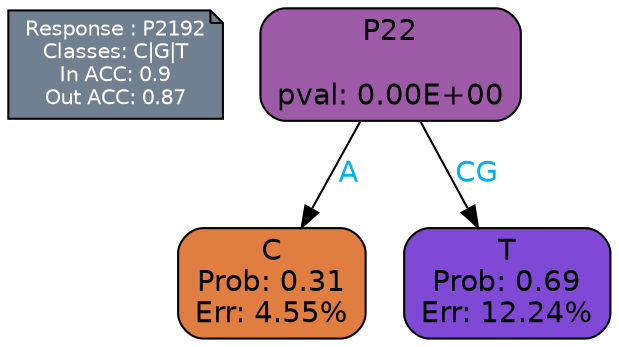 digraph Tree {
node [shape=box, style="filled, rounded", color="black", fontname=helvetica] ;
graph [ranksep=equally, splines=polylines, bgcolor=transparent, dpi=600] ;
edge [fontname=helvetica] ;
LEGEND [label="Response : P2192
Classes: C|G|T
In ACC: 0.9
Out ACC: 0.87
",shape=note,align=left,style=filled,fillcolor="slategray",fontcolor="white",fontsize=10];1 [label="P22

pval: 0.00E+00", fillcolor="#9d5aa7"] ;
2 [label="C
Prob: 0.31
Err: 4.55%", fillcolor="#e07d40"] ;
3 [label="T
Prob: 0.69
Err: 12.24%", fillcolor="#7f49d5"] ;
1 -> 2 [label="A",fontcolor=deepskyblue2] ;
1 -> 3 [label="CG",fontcolor=deepskyblue2] ;
{rank = same; 2;3;}{rank = same; LEGEND;1;}}